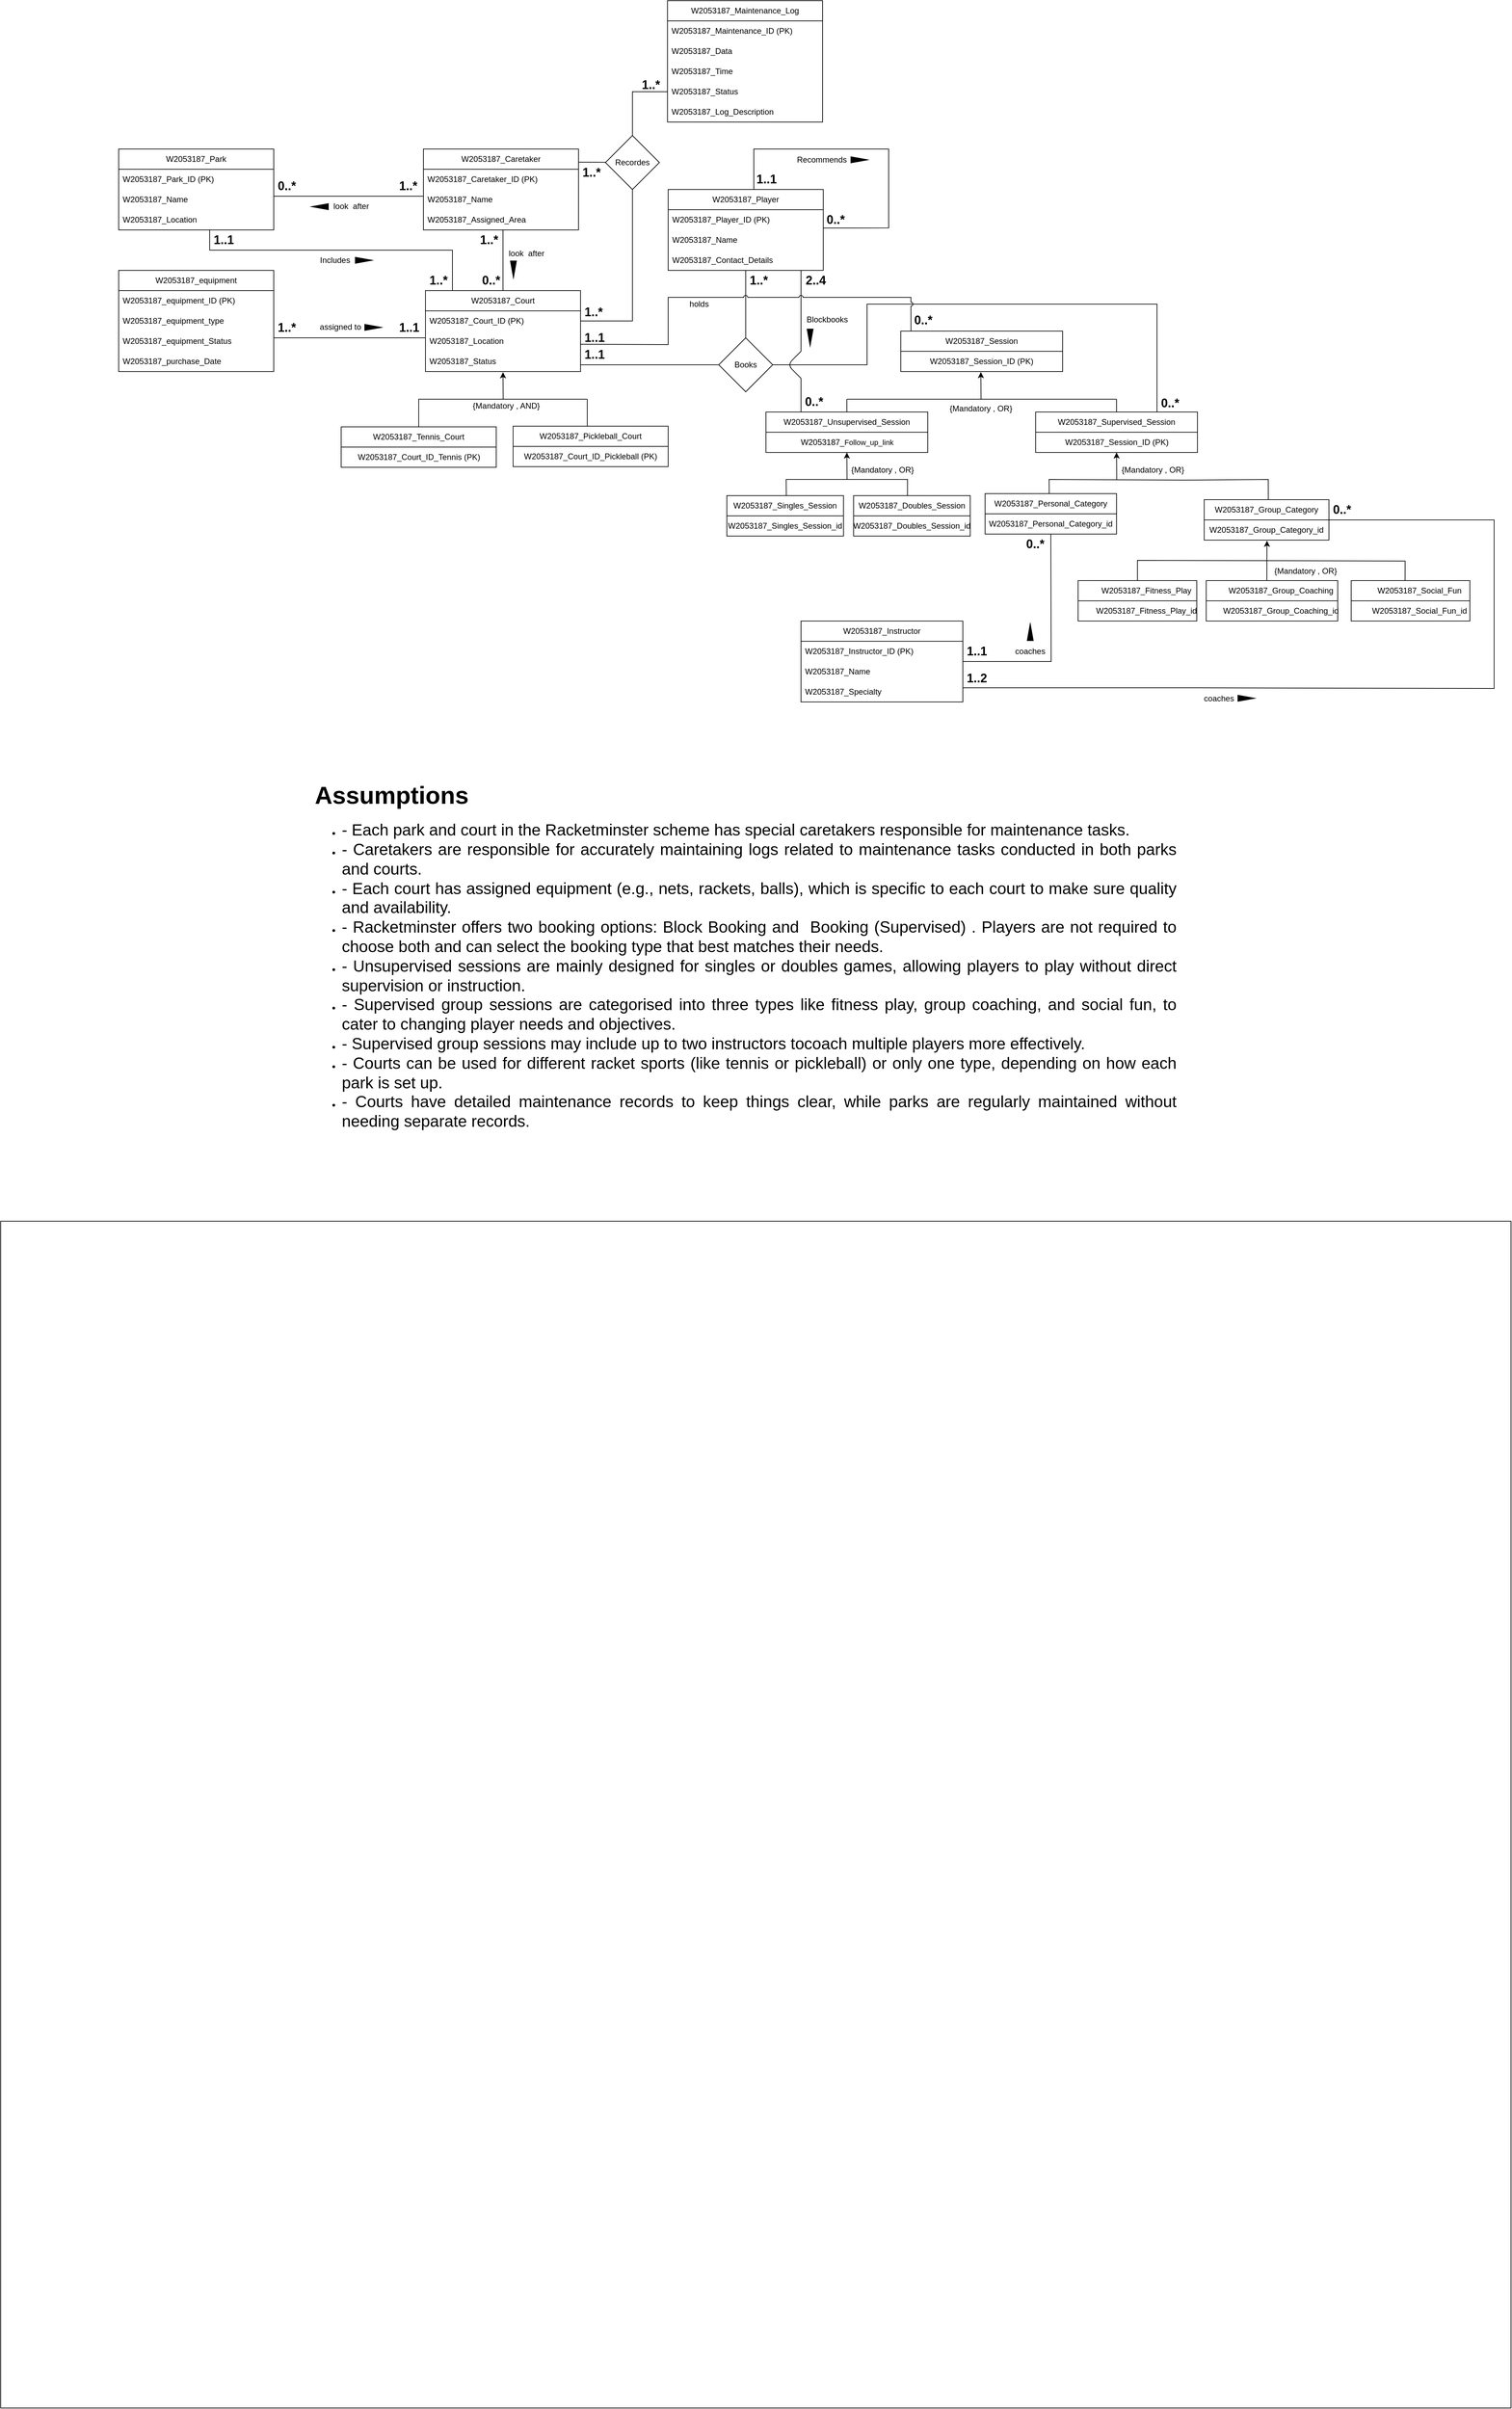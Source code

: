 <mxfile version="25.0.1">
  <diagram name="Page-1" id="_AqIk849A-7JuCAGYJIs">
    <mxGraphModel dx="650" dy="796" grid="1" gridSize="10" guides="1" tooltips="1" connect="1" arrows="1" fold="1" page="1" pageScale="1" pageWidth="850" pageHeight="1100" math="0" shadow="0">
      <root>
        <mxCell id="0" />
        <mxCell id="1" parent="0" />
        <mxCell id="FXMqaDl6zVYJmUiDCpna-1" value="W2053187_Session" style="swimlane;fontStyle=0;childLayout=stackLayout;horizontal=1;startSize=30;horizontalStack=0;resizeParent=1;resizeParentMax=0;resizeLast=0;collapsible=1;marginBottom=0;whiteSpace=wrap;html=1;" parent="1" vertex="1">
          <mxGeometry x="2265" y="610" width="240" height="60" as="geometry" />
        </mxCell>
        <mxCell id="FXMqaDl6zVYJmUiDCpna-2" value="W2053187_Session_ID (PK)" style="text;strokeColor=none;fillColor=none;align=center;verticalAlign=middle;spacingLeft=4;spacingRight=4;overflow=hidden;points=[[0,0.5],[1,0.5]];portConstraint=eastwest;rotatable=0;whiteSpace=wrap;html=1;" parent="FXMqaDl6zVYJmUiDCpna-1" vertex="1">
          <mxGeometry y="30" width="240" height="30" as="geometry" />
        </mxCell>
        <mxCell id="FXMqaDl6zVYJmUiDCpna-3" value="W2053187_Unsupervised_Session" style="swimlane;fontStyle=0;childLayout=stackLayout;horizontal=1;startSize=30;horizontalStack=0;resizeParent=1;resizeParentMax=0;resizeLast=0;collapsible=1;marginBottom=0;whiteSpace=wrap;html=1;" parent="1" vertex="1">
          <mxGeometry x="2065" y="730" width="240" height="60" as="geometry" />
        </mxCell>
        <mxCell id="FXMqaDl6zVYJmUiDCpna-4" value="&lt;span style=&quot;font-size: 12px; text-wrap-mode: wrap; background-color: rgb(251, 251, 251);&quot;&gt;W2053187_&lt;/span&gt;Follow_up_link" style="text;html=1;align=center;verticalAlign=middle;resizable=0;points=[];autosize=1;strokeColor=none;fillColor=none;fontFamily=Helvetica;fontSize=11;fontColor=default;labelBackgroundColor=default;" parent="FXMqaDl6zVYJmUiDCpna-3" vertex="1">
          <mxGeometry y="30" width="240" height="30" as="geometry" />
        </mxCell>
        <mxCell id="FXMqaDl6zVYJmUiDCpna-5" value="W2053187_Supervised_Session" style="swimlane;fontStyle=0;childLayout=stackLayout;horizontal=1;startSize=30;horizontalStack=0;resizeParent=1;resizeParentMax=0;resizeLast=0;collapsible=1;marginBottom=0;whiteSpace=wrap;html=1;" parent="1" vertex="1">
          <mxGeometry x="2465" y="730" width="240" height="60" as="geometry" />
        </mxCell>
        <mxCell id="FXMqaDl6zVYJmUiDCpna-6" value="&lt;span style=&quot;text-wrap-mode: wrap;&quot;&gt;W2053187_Session_ID (PK)&lt;/span&gt;" style="text;html=1;align=center;verticalAlign=middle;resizable=0;points=[];autosize=1;strokeColor=none;fillColor=none;" parent="FXMqaDl6zVYJmUiDCpna-5" vertex="1">
          <mxGeometry y="30" width="240" height="30" as="geometry" />
        </mxCell>
        <mxCell id="FXMqaDl6zVYJmUiDCpna-7" value="W2053187_Singles_Session" style="swimlane;fontStyle=0;childLayout=stackLayout;horizontal=1;startSize=30;horizontalStack=0;resizeParent=1;resizeParentMax=0;resizeLast=0;collapsible=1;marginBottom=0;whiteSpace=wrap;html=1;" parent="1" vertex="1">
          <mxGeometry x="2007" y="854" width="173" height="60" as="geometry" />
        </mxCell>
        <mxCell id="8P291sAO1VQeETlHJY7K-2" value="W2053187_Singles_Session_id" style="text;html=1;align=center;verticalAlign=middle;whiteSpace=wrap;rounded=0;" parent="FXMqaDl6zVYJmUiDCpna-7" vertex="1">
          <mxGeometry y="30" width="173" height="30" as="geometry" />
        </mxCell>
        <mxCell id="FXMqaDl6zVYJmUiDCpna-8" value="W2053187_Personal_Category" style="swimlane;fontStyle=0;childLayout=stackLayout;horizontal=1;startSize=30;horizontalStack=0;resizeParent=1;resizeParentMax=0;resizeLast=0;collapsible=1;marginBottom=0;whiteSpace=wrap;html=1;" parent="1" vertex="1">
          <mxGeometry x="2390" y="851" width="195" height="60" as="geometry" />
        </mxCell>
        <mxCell id="8P291sAO1VQeETlHJY7K-4" value="W2053187_Personal_Category_id" style="text;html=1;align=center;verticalAlign=middle;whiteSpace=wrap;rounded=0;" parent="FXMqaDl6zVYJmUiDCpna-8" vertex="1">
          <mxGeometry y="30" width="195" height="30" as="geometry" />
        </mxCell>
        <mxCell id="FXMqaDl6zVYJmUiDCpna-9" value="W2053187_Group_Category" style="swimlane;fontStyle=0;childLayout=stackLayout;horizontal=1;startSize=30;horizontalStack=0;resizeParent=1;resizeParentMax=0;resizeLast=0;collapsible=1;marginBottom=0;whiteSpace=wrap;html=1;" parent="1" vertex="1">
          <mxGeometry x="2715" y="860" width="185" height="60" as="geometry" />
        </mxCell>
        <mxCell id="FXMqaDl6zVYJmUiDCpna-13" value="" style="endArrow=classic;html=1;rounded=0;entryX=0.512;entryY=0.997;entryDx=0;entryDy=0;entryPerimeter=0;" parent="FXMqaDl6zVYJmUiDCpna-9" edge="1">
          <mxGeometry width="50" height="50" relative="1" as="geometry">
            <mxPoint x="93" y="91" as="sourcePoint" />
            <mxPoint x="93.112" y="60.91" as="targetPoint" />
          </mxGeometry>
        </mxCell>
        <mxCell id="ftEtEHd6b6UoMxQYzBpm-1" value="W2053187_Group_Category_id" style="text;html=1;align=center;verticalAlign=middle;whiteSpace=wrap;rounded=0;" parent="FXMqaDl6zVYJmUiDCpna-9" vertex="1">
          <mxGeometry y="30" width="185" height="30" as="geometry" />
        </mxCell>
        <mxCell id="FXMqaDl6zVYJmUiDCpna-14" value="" style="endArrow=classic;html=1;rounded=0;strokeColor=default;align=center;verticalAlign=middle;fontFamily=Helvetica;fontSize=11;fontColor=default;labelBackgroundColor=default;curved=1;entryX=0.503;entryY=1.025;entryDx=0;entryDy=0;entryPerimeter=0;" parent="1" edge="1">
          <mxGeometry width="50" height="50" relative="1" as="geometry">
            <mxPoint x="2384" y="711" as="sourcePoint" />
            <mxPoint x="2383.72" y="670.75" as="targetPoint" />
          </mxGeometry>
        </mxCell>
        <mxCell id="FXMqaDl6zVYJmUiDCpna-15" value="" style="endArrow=none;html=1;rounded=0;strokeColor=default;align=center;verticalAlign=middle;fontFamily=Helvetica;fontSize=11;fontColor=default;labelBackgroundColor=default;curved=1;" parent="1" edge="1">
          <mxGeometry width="50" height="50" relative="1" as="geometry">
            <mxPoint x="2585" y="711" as="sourcePoint" />
            <mxPoint x="2185" y="711" as="targetPoint" />
          </mxGeometry>
        </mxCell>
        <mxCell id="FXMqaDl6zVYJmUiDCpna-16" value="" style="endArrow=none;html=1;rounded=0;strokeColor=default;align=center;verticalAlign=middle;fontFamily=Helvetica;fontSize=11;fontColor=default;labelBackgroundColor=default;curved=1;exitX=0.5;exitY=0;exitDx=0;exitDy=0;" parent="1" source="FXMqaDl6zVYJmUiDCpna-3" edge="1">
          <mxGeometry width="50" height="50" relative="1" as="geometry">
            <mxPoint x="2175" y="711" as="sourcePoint" />
            <mxPoint x="2185" y="711" as="targetPoint" />
          </mxGeometry>
        </mxCell>
        <mxCell id="FXMqaDl6zVYJmUiDCpna-17" value="" style="endArrow=none;html=1;rounded=0;strokeColor=default;align=center;verticalAlign=middle;fontFamily=Helvetica;fontSize=11;fontColor=default;labelBackgroundColor=default;curved=1;exitX=0.5;exitY=0;exitDx=0;exitDy=0;" parent="1" edge="1">
          <mxGeometry width="50" height="50" relative="1" as="geometry">
            <mxPoint x="2585" y="730" as="sourcePoint" />
            <mxPoint x="2585" y="711" as="targetPoint" />
          </mxGeometry>
        </mxCell>
        <mxCell id="FXMqaDl6zVYJmUiDCpna-18" value="" style="endArrow=none;html=1;rounded=0;strokeColor=default;align=center;verticalAlign=middle;fontFamily=Helvetica;fontSize=11;fontColor=default;labelBackgroundColor=default;curved=0;entryX=0.51;entryY=-0.001;entryDx=0;entryDy=0;entryPerimeter=0;exitX=0.462;exitY=0.002;exitDx=0;exitDy=0;exitPerimeter=0;" parent="1" source="FXMqaDl6zVYJmUiDCpna-108" target="FXMqaDl6zVYJmUiDCpna-7" edge="1">
          <mxGeometry width="50" height="50" relative="1" as="geometry">
            <mxPoint x="2275" y="831" as="sourcePoint" />
            <mxPoint x="2095" y="850" as="targetPoint" />
            <Array as="points">
              <mxPoint x="2275" y="830" />
              <mxPoint x="2095" y="830" />
            </Array>
          </mxGeometry>
        </mxCell>
        <mxCell id="FXMqaDl6zVYJmUiDCpna-19" value="" style="endArrow=none;html=1;rounded=0;strokeColor=default;align=center;verticalAlign=middle;fontFamily=Helvetica;fontSize=11;fontColor=default;labelBackgroundColor=default;curved=0;exitX=0.514;exitY=0;exitDx=0;exitDy=0;exitPerimeter=0;" parent="1" source="FXMqaDl6zVYJmUiDCpna-9" edge="1">
          <mxGeometry width="50" height="50" relative="1" as="geometry">
            <mxPoint x="2830" y="831" as="sourcePoint" />
            <mxPoint x="2685" y="831" as="targetPoint" />
            <Array as="points">
              <mxPoint x="2810" y="830" />
            </Array>
          </mxGeometry>
        </mxCell>
        <mxCell id="FXMqaDl6zVYJmUiDCpna-20" value="" style="endArrow=none;html=1;rounded=0;strokeColor=default;align=center;verticalAlign=middle;fontFamily=Helvetica;fontSize=11;fontColor=default;labelBackgroundColor=default;curved=0;entryX=0.488;entryY=0.002;entryDx=0;entryDy=0;entryPerimeter=0;" parent="1" target="FXMqaDl6zVYJmUiDCpna-8" edge="1">
          <mxGeometry width="50" height="50" relative="1" as="geometry">
            <mxPoint x="2685" y="831" as="sourcePoint" />
            <mxPoint x="2485" y="850" as="targetPoint" />
            <Array as="points">
              <mxPoint x="2485" y="830" />
            </Array>
          </mxGeometry>
        </mxCell>
        <mxCell id="FXMqaDl6zVYJmUiDCpna-21" value="W2053187_Instructor" style="swimlane;fontStyle=0;childLayout=stackLayout;horizontal=1;startSize=30;horizontalStack=0;resizeParent=1;resizeParentMax=0;resizeLast=0;collapsible=1;marginBottom=0;whiteSpace=wrap;html=1;" parent="1" vertex="1">
          <mxGeometry x="2117" y="1040" width="240" height="120" as="geometry" />
        </mxCell>
        <mxCell id="FXMqaDl6zVYJmUiDCpna-22" value="W2053187_Instructor_ID (PK)" style="text;strokeColor=none;fillColor=none;align=left;verticalAlign=middle;spacingLeft=4;spacingRight=4;overflow=hidden;points=[[0,0.5],[1,0.5]];portConstraint=eastwest;rotatable=0;whiteSpace=wrap;html=1;" parent="FXMqaDl6zVYJmUiDCpna-21" vertex="1">
          <mxGeometry y="30" width="240" height="30" as="geometry" />
        </mxCell>
        <mxCell id="FXMqaDl6zVYJmUiDCpna-23" value="W2053187_Name" style="text;strokeColor=none;fillColor=none;align=left;verticalAlign=middle;spacingLeft=4;spacingRight=4;overflow=hidden;points=[[0,0.5],[1,0.5]];portConstraint=eastwest;rotatable=0;whiteSpace=wrap;html=1;" parent="FXMqaDl6zVYJmUiDCpna-21" vertex="1">
          <mxGeometry y="60" width="240" height="30" as="geometry" />
        </mxCell>
        <mxCell id="FXMqaDl6zVYJmUiDCpna-24" value="W2053187_Specialty" style="text;strokeColor=none;fillColor=none;align=left;verticalAlign=middle;spacingLeft=4;spacingRight=4;overflow=hidden;points=[[0,0.5],[1,0.5]];portConstraint=eastwest;rotatable=0;whiteSpace=wrap;html=1;" parent="FXMqaDl6zVYJmUiDCpna-21" vertex="1">
          <mxGeometry y="90" width="240" height="30" as="geometry" />
        </mxCell>
        <mxCell id="FXMqaDl6zVYJmUiDCpna-25" value="W2053187_Maintenance_Log" style="swimlane;fontStyle=0;childLayout=stackLayout;horizontal=1;startSize=30;horizontalStack=0;resizeParent=1;resizeParentMax=0;resizeLast=0;collapsible=1;marginBottom=0;whiteSpace=wrap;html=1;" parent="1" vertex="1">
          <mxGeometry x="1919" y="120" width="230" height="180" as="geometry" />
        </mxCell>
        <mxCell id="FXMqaDl6zVYJmUiDCpna-26" value="W2053187_&lt;span style=&quot;text-align: center;&quot;&gt;Maintenance&lt;/span&gt;_ID (PK)" style="text;strokeColor=none;fillColor=none;align=left;verticalAlign=middle;spacingLeft=4;spacingRight=4;overflow=hidden;points=[[0,0.5],[1,0.5]];portConstraint=eastwest;rotatable=0;whiteSpace=wrap;html=1;" parent="FXMqaDl6zVYJmUiDCpna-25" vertex="1">
          <mxGeometry y="30" width="230" height="30" as="geometry" />
        </mxCell>
        <mxCell id="FXMqaDl6zVYJmUiDCpna-27" value="W2053187_Data" style="text;strokeColor=none;fillColor=none;align=left;verticalAlign=middle;spacingLeft=4;spacingRight=4;overflow=hidden;points=[[0,0.5],[1,0.5]];portConstraint=eastwest;rotatable=0;whiteSpace=wrap;html=1;" parent="FXMqaDl6zVYJmUiDCpna-25" vertex="1">
          <mxGeometry y="60" width="230" height="30" as="geometry" />
        </mxCell>
        <mxCell id="FXMqaDl6zVYJmUiDCpna-28" value="W2053187_Time" style="text;strokeColor=none;fillColor=none;align=left;verticalAlign=middle;spacingLeft=4;spacingRight=4;overflow=hidden;points=[[0,0.5],[1,0.5]];portConstraint=eastwest;rotatable=0;whiteSpace=wrap;html=1;" parent="FXMqaDl6zVYJmUiDCpna-25" vertex="1">
          <mxGeometry y="90" width="230" height="30" as="geometry" />
        </mxCell>
        <mxCell id="FXMqaDl6zVYJmUiDCpna-29" value="W2053187_Status" style="text;strokeColor=none;fillColor=none;align=left;verticalAlign=middle;spacingLeft=4;spacingRight=4;overflow=hidden;points=[[0,0.5],[1,0.5]];portConstraint=eastwest;rotatable=0;whiteSpace=wrap;html=1;" parent="FXMqaDl6zVYJmUiDCpna-25" vertex="1">
          <mxGeometry y="120" width="230" height="30" as="geometry" />
        </mxCell>
        <mxCell id="FXMqaDl6zVYJmUiDCpna-30" value="W2053187_Log_Description" style="text;strokeColor=none;fillColor=none;align=left;verticalAlign=middle;spacingLeft=4;spacingRight=4;overflow=hidden;points=[[0,0.5],[1,0.5]];portConstraint=eastwest;rotatable=0;whiteSpace=wrap;html=1;" parent="FXMqaDl6zVYJmUiDCpna-25" vertex="1">
          <mxGeometry y="150" width="230" height="30" as="geometry" />
        </mxCell>
        <mxCell id="FXMqaDl6zVYJmUiDCpna-31" value="W2053187_Court" style="swimlane;fontStyle=0;childLayout=stackLayout;horizontal=1;startSize=30;horizontalStack=0;resizeParent=1;resizeParentMax=0;resizeLast=0;collapsible=1;marginBottom=0;whiteSpace=wrap;html=1;" parent="1" vertex="1">
          <mxGeometry x="1560" y="550" width="230" height="120" as="geometry" />
        </mxCell>
        <mxCell id="FXMqaDl6zVYJmUiDCpna-32" value="W2053187_Court_ID (PK)" style="text;strokeColor=none;fillColor=none;align=left;verticalAlign=middle;spacingLeft=4;spacingRight=4;overflow=hidden;points=[[0,0.5],[1,0.5]];portConstraint=eastwest;rotatable=0;whiteSpace=wrap;html=1;" parent="FXMqaDl6zVYJmUiDCpna-31" vertex="1">
          <mxGeometry y="30" width="230" height="30" as="geometry" />
        </mxCell>
        <mxCell id="FXMqaDl6zVYJmUiDCpna-33" value="W2053187_Location" style="text;strokeColor=none;fillColor=none;align=left;verticalAlign=middle;spacingLeft=4;spacingRight=4;overflow=hidden;points=[[0,0.5],[1,0.5]];portConstraint=eastwest;rotatable=0;whiteSpace=wrap;html=1;" parent="FXMqaDl6zVYJmUiDCpna-31" vertex="1">
          <mxGeometry y="60" width="230" height="30" as="geometry" />
        </mxCell>
        <mxCell id="FXMqaDl6zVYJmUiDCpna-34" value="W2053187_Status" style="text;strokeColor=none;fillColor=none;align=left;verticalAlign=middle;spacingLeft=4;spacingRight=4;overflow=hidden;points=[[0,0.5],[1,0.5]];portConstraint=eastwest;rotatable=0;whiteSpace=wrap;html=1;" parent="FXMqaDl6zVYJmUiDCpna-31" vertex="1">
          <mxGeometry y="90" width="230" height="30" as="geometry" />
        </mxCell>
        <mxCell id="FXMqaDl6zVYJmUiDCpna-35" value="W2053187_Player" style="swimlane;fontStyle=0;childLayout=stackLayout;horizontal=1;startSize=30;horizontalStack=0;resizeParent=1;resizeParentMax=0;resizeLast=0;collapsible=1;marginBottom=0;whiteSpace=wrap;html=1;" parent="1" vertex="1">
          <mxGeometry x="1920" y="400" width="230" height="120" as="geometry" />
        </mxCell>
        <mxCell id="FXMqaDl6zVYJmUiDCpna-36" value="&lt;div style=&quot;text-align: center;&quot;&gt;&lt;span style=&quot;background-color: initial;&quot;&gt;W2053187_Player&lt;/span&gt;&lt;span style=&quot;background-color: initial;&quot;&gt;_ID (PK)&lt;/span&gt;&lt;/div&gt;" style="text;strokeColor=none;fillColor=none;align=left;verticalAlign=middle;spacingLeft=4;spacingRight=4;overflow=hidden;points=[[0,0.5],[1,0.5]];portConstraint=eastwest;rotatable=0;whiteSpace=wrap;html=1;" parent="FXMqaDl6zVYJmUiDCpna-35" vertex="1">
          <mxGeometry y="30" width="230" height="30" as="geometry" />
        </mxCell>
        <mxCell id="FXMqaDl6zVYJmUiDCpna-37" value="W2053187_Name" style="text;strokeColor=none;fillColor=none;align=left;verticalAlign=middle;spacingLeft=4;spacingRight=4;overflow=hidden;points=[[0,0.5],[1,0.5]];portConstraint=eastwest;rotatable=0;whiteSpace=wrap;html=1;" parent="FXMqaDl6zVYJmUiDCpna-35" vertex="1">
          <mxGeometry y="60" width="230" height="30" as="geometry" />
        </mxCell>
        <mxCell id="FXMqaDl6zVYJmUiDCpna-38" value="W2053187_Contact_Details" style="text;strokeColor=none;fillColor=none;align=left;verticalAlign=middle;spacingLeft=4;spacingRight=4;overflow=hidden;points=[[0,0.5],[1,0.5]];portConstraint=eastwest;rotatable=0;whiteSpace=wrap;html=1;" parent="FXMqaDl6zVYJmUiDCpna-35" vertex="1">
          <mxGeometry y="90" width="230" height="30" as="geometry" />
        </mxCell>
        <mxCell id="FXMqaDl6zVYJmUiDCpna-39" value="W2053187_Park" style="swimlane;fontStyle=0;childLayout=stackLayout;horizontal=1;startSize=30;horizontalStack=0;resizeParent=1;resizeParentMax=0;resizeLast=0;collapsible=1;marginBottom=0;whiteSpace=wrap;html=1;fillColor=none;" parent="1" vertex="1">
          <mxGeometry x="1105" y="340" width="230" height="120" as="geometry" />
        </mxCell>
        <mxCell id="FXMqaDl6zVYJmUiDCpna-40" value="&lt;div style=&quot;text-align: center;&quot;&gt;&lt;span style=&quot;background-color: initial;&quot;&gt;W2053187_Park&lt;/span&gt;&lt;span style=&quot;background-color: initial;&quot;&gt;_ID (PK)&lt;/span&gt;&lt;/div&gt;" style="text;strokeColor=none;fillColor=none;align=left;verticalAlign=middle;spacingLeft=4;spacingRight=4;overflow=hidden;points=[[0,0.5],[1,0.5]];portConstraint=eastwest;rotatable=0;whiteSpace=wrap;html=1;" parent="FXMqaDl6zVYJmUiDCpna-39" vertex="1">
          <mxGeometry y="30" width="230" height="30" as="geometry" />
        </mxCell>
        <mxCell id="FXMqaDl6zVYJmUiDCpna-124" value="" style="endArrow=none;html=1;rounded=0;entryX=0.174;entryY=0;entryDx=0;entryDy=0;entryPerimeter=0;" parent="FXMqaDl6zVYJmUiDCpna-39" target="FXMqaDl6zVYJmUiDCpna-31" edge="1">
          <mxGeometry width="50" height="50" relative="1" as="geometry">
            <mxPoint x="135" y="120" as="sourcePoint" />
            <mxPoint x="185" y="70" as="targetPoint" />
            <Array as="points">
              <mxPoint x="135" y="150" />
              <mxPoint x="495" y="150" />
            </Array>
          </mxGeometry>
        </mxCell>
        <mxCell id="FXMqaDl6zVYJmUiDCpna-41" value="W2053187_Name" style="text;strokeColor=none;fillColor=none;align=left;verticalAlign=middle;spacingLeft=4;spacingRight=4;overflow=hidden;points=[[0,0.5],[1,0.5]];portConstraint=eastwest;rotatable=0;whiteSpace=wrap;html=1;" parent="FXMqaDl6zVYJmUiDCpna-39" vertex="1">
          <mxGeometry y="60" width="230" height="30" as="geometry" />
        </mxCell>
        <mxCell id="FXMqaDl6zVYJmUiDCpna-42" value="W2053187_Location" style="text;strokeColor=none;fillColor=none;align=left;verticalAlign=middle;spacingLeft=4;spacingRight=4;overflow=hidden;points=[[0,0.5],[1,0.5]];portConstraint=eastwest;rotatable=0;whiteSpace=wrap;html=1;" parent="FXMqaDl6zVYJmUiDCpna-39" vertex="1">
          <mxGeometry y="90" width="230" height="30" as="geometry" />
        </mxCell>
        <mxCell id="FXMqaDl6zVYJmUiDCpna-43" value="W2053187_Caretaker" style="swimlane;fontStyle=0;childLayout=stackLayout;horizontal=1;startSize=30;horizontalStack=0;resizeParent=1;resizeParentMax=0;resizeLast=0;collapsible=1;marginBottom=0;whiteSpace=wrap;html=1;" parent="1" vertex="1">
          <mxGeometry x="1557" y="340" width="230" height="120" as="geometry" />
        </mxCell>
        <mxCell id="FXMqaDl6zVYJmUiDCpna-44" value="&lt;div style=&quot;text-align: center;&quot;&gt;&lt;span style=&quot;background-color: initial;&quot;&gt;W2053187_Caretaker&lt;/span&gt;&lt;span style=&quot;background-color: initial;&quot;&gt;_ID (PK)&lt;/span&gt;&lt;/div&gt;" style="text;strokeColor=none;fillColor=none;align=left;verticalAlign=middle;spacingLeft=4;spacingRight=4;overflow=hidden;points=[[0,0.5],[1,0.5]];portConstraint=eastwest;rotatable=0;whiteSpace=wrap;html=1;" parent="FXMqaDl6zVYJmUiDCpna-43" vertex="1">
          <mxGeometry y="30" width="230" height="30" as="geometry" />
        </mxCell>
        <mxCell id="FXMqaDl6zVYJmUiDCpna-45" value="W2053187_Name" style="text;strokeColor=none;fillColor=none;align=left;verticalAlign=middle;spacingLeft=4;spacingRight=4;overflow=hidden;points=[[0,0.5],[1,0.5]];portConstraint=eastwest;rotatable=0;whiteSpace=wrap;html=1;" parent="FXMqaDl6zVYJmUiDCpna-43" vertex="1">
          <mxGeometry y="60" width="230" height="30" as="geometry" />
        </mxCell>
        <mxCell id="FXMqaDl6zVYJmUiDCpna-46" value="W2053187_Assigned_Area" style="text;strokeColor=none;fillColor=none;align=left;verticalAlign=middle;spacingLeft=4;spacingRight=4;overflow=hidden;points=[[0,0.5],[1,0.5]];portConstraint=eastwest;rotatable=0;whiteSpace=wrap;html=1;" parent="FXMqaDl6zVYJmUiDCpna-43" vertex="1">
          <mxGeometry y="90" width="230" height="30" as="geometry" />
        </mxCell>
        <mxCell id="FXMqaDl6zVYJmUiDCpna-47" value="W2053187_Tennis_Court" style="swimlane;fontStyle=0;childLayout=stackLayout;horizontal=1;startSize=30;horizontalStack=0;resizeParent=1;resizeParentMax=0;resizeLast=0;collapsible=1;marginBottom=0;whiteSpace=wrap;html=1;" parent="1" vertex="1">
          <mxGeometry x="1435" y="752" width="230" height="60" as="geometry" />
        </mxCell>
        <mxCell id="FXMqaDl6zVYJmUiDCpna-119" value="&lt;span style=&quot;text-align: left; text-wrap-mode: wrap;&quot;&gt;W2053187_Court_ID_Tennis (PK)&lt;/span&gt;" style="text;html=1;align=center;verticalAlign=middle;resizable=0;points=[];autosize=1;strokeColor=none;fillColor=none;" parent="FXMqaDl6zVYJmUiDCpna-47" vertex="1">
          <mxGeometry y="30" width="230" height="30" as="geometry" />
        </mxCell>
        <mxCell id="FXMqaDl6zVYJmUiDCpna-48" value="W2053187_Pickleball_Court" style="swimlane;fontStyle=0;childLayout=stackLayout;horizontal=1;startSize=30;horizontalStack=0;resizeParent=1;resizeParentMax=0;resizeLast=0;collapsible=1;marginBottom=0;whiteSpace=wrap;html=1;" parent="1" vertex="1">
          <mxGeometry x="1690" y="751" width="230" height="60" as="geometry" />
        </mxCell>
        <mxCell id="FXMqaDl6zVYJmUiDCpna-121" value="&lt;span style=&quot;text-align: left;&quot;&gt;W2053187_Court_ID_&lt;/span&gt;Pickleball&lt;span style=&quot;text-align: left;&quot;&gt;&amp;nbsp;(PK)&lt;/span&gt;" style="text;html=1;align=center;verticalAlign=middle;whiteSpace=wrap;rounded=0;" parent="FXMqaDl6zVYJmUiDCpna-48" vertex="1">
          <mxGeometry y="30" width="230" height="30" as="geometry" />
        </mxCell>
        <mxCell id="FXMqaDl6zVYJmUiDCpna-49" value="" style="endArrow=classic;html=1;rounded=0;strokeColor=default;align=center;verticalAlign=middle;fontFamily=Helvetica;fontSize=11;fontColor=default;labelBackgroundColor=default;curved=1;entryX=0.503;entryY=1.025;entryDx=0;entryDy=0;entryPerimeter=0;" parent="1" edge="1">
          <mxGeometry width="50" height="50" relative="1" as="geometry">
            <mxPoint x="1675.28" y="711.25" as="sourcePoint" />
            <mxPoint x="1675" y="671" as="targetPoint" />
          </mxGeometry>
        </mxCell>
        <mxCell id="FXMqaDl6zVYJmUiDCpna-50" value="" style="endArrow=none;html=1;rounded=0;strokeColor=default;align=center;verticalAlign=middle;fontFamily=Helvetica;fontSize=11;fontColor=default;labelBackgroundColor=default;curved=1;entryX=0.5;entryY=1;entryDx=0;entryDy=0;" parent="1" edge="1">
          <mxGeometry width="50" height="50" relative="1" as="geometry">
            <mxPoint x="1550" y="751.5" as="sourcePoint" />
            <mxPoint x="1550" y="710.5" as="targetPoint" />
          </mxGeometry>
        </mxCell>
        <mxCell id="FXMqaDl6zVYJmUiDCpna-51" value="" style="endArrow=none;html=1;rounded=0;strokeColor=default;align=center;verticalAlign=middle;fontFamily=Helvetica;fontSize=11;fontColor=default;labelBackgroundColor=default;curved=1;" parent="1" edge="1">
          <mxGeometry width="50" height="50" relative="1" as="geometry">
            <mxPoint x="1800" y="751" as="sourcePoint" />
            <mxPoint x="1800" y="711" as="targetPoint" />
          </mxGeometry>
        </mxCell>
        <mxCell id="FXMqaDl6zVYJmUiDCpna-52" value="" style="endArrow=none;html=1;rounded=0;strokeColor=default;align=center;verticalAlign=middle;fontFamily=Helvetica;fontSize=11;fontColor=default;labelBackgroundColor=default;curved=1;" parent="1" edge="1">
          <mxGeometry width="50" height="50" relative="1" as="geometry">
            <mxPoint x="1800" y="711" as="sourcePoint" />
            <mxPoint x="1550" y="711" as="targetPoint" />
          </mxGeometry>
        </mxCell>
        <mxCell id="FXMqaDl6zVYJmUiDCpna-53" value="" style="endArrow=none;html=1;rounded=0;" parent="1" edge="1">
          <mxGeometry width="50" height="50" relative="1" as="geometry">
            <mxPoint x="1335" y="410" as="sourcePoint" />
            <mxPoint x="1557" y="410" as="targetPoint" />
            <Array as="points">
              <mxPoint x="1375" y="410" />
            </Array>
          </mxGeometry>
        </mxCell>
        <mxCell id="FXMqaDl6zVYJmUiDCpna-54" value="" style="endArrow=none;html=1;rounded=0;entryX=0.513;entryY=1.007;entryDx=0;entryDy=0;exitX=0.5;exitY=0;exitDx=0;exitDy=0;entryPerimeter=0;" parent="1" source="FXMqaDl6zVYJmUiDCpna-31" target="FXMqaDl6zVYJmUiDCpna-46" edge="1">
          <mxGeometry width="50" height="50" relative="1" as="geometry">
            <mxPoint x="1385" y="560" as="sourcePoint" />
            <mxPoint x="1567" y="425" as="targetPoint" />
          </mxGeometry>
        </mxCell>
        <mxCell id="FXMqaDl6zVYJmUiDCpna-55" value="" style="endArrow=none;html=1;rounded=0;exitX=1;exitY=0.5;exitDx=0;exitDy=0;entryX=0.75;entryY=0;entryDx=0;entryDy=0;" parent="1" target="FXMqaDl6zVYJmUiDCpna-5" edge="1">
          <mxGeometry width="50" height="50" relative="1" as="geometry">
            <mxPoint x="1790" y="660" as="sourcePoint" />
            <mxPoint x="2395" y="570" as="targetPoint" />
            <Array as="points">
              <mxPoint x="2215" y="660" />
              <mxPoint x="2215" y="570" />
              <mxPoint x="2645" y="570" />
            </Array>
          </mxGeometry>
        </mxCell>
        <mxCell id="FXMqaDl6zVYJmUiDCpna-56" value="" style="endArrow=none;html=1;rounded=0;" parent="1" edge="1">
          <mxGeometry width="50" height="50" relative="1" as="geometry">
            <mxPoint x="2035" y="660" as="sourcePoint" />
            <mxPoint x="2035" y="520" as="targetPoint" />
          </mxGeometry>
        </mxCell>
        <mxCell id="FXMqaDl6zVYJmUiDCpna-57" value="" style="endArrow=none;html=1;rounded=0;entryX=0;entryY=0.5;entryDx=0;entryDy=0;exitX=1;exitY=0.5;exitDx=0;exitDy=0;" parent="1" source="FXMqaDl6zVYJmUiDCpna-32" target="FXMqaDl6zVYJmUiDCpna-29" edge="1">
          <mxGeometry width="50" height="50" relative="1" as="geometry">
            <mxPoint x="1867" y="579" as="sourcePoint" />
            <mxPoint x="1867" y="260" as="targetPoint" />
            <Array as="points">
              <mxPoint x="1867" y="595" />
              <mxPoint x="1867" y="255" />
            </Array>
          </mxGeometry>
        </mxCell>
        <mxCell id="FXMqaDl6zVYJmUiDCpna-58" value="" style="endArrow=none;html=1;rounded=0;exitX=1.003;exitY=0.162;exitDx=0;exitDy=0;exitPerimeter=0;" parent="1" source="FXMqaDl6zVYJmUiDCpna-43" target="FXMqaDl6zVYJmUiDCpna-65" edge="1">
          <mxGeometry width="50" height="50" relative="1" as="geometry">
            <mxPoint x="1787.62" y="408.52" as="sourcePoint" />
            <mxPoint x="1859" y="450" as="targetPoint" />
          </mxGeometry>
        </mxCell>
        <mxCell id="FXMqaDl6zVYJmUiDCpna-59" value="" style="endArrow=none;html=1;rounded=0;entryX=0.5;entryY=1;entryDx=0;entryDy=0;" parent="1" edge="1">
          <mxGeometry width="50" height="50" relative="1" as="geometry">
            <mxPoint x="2357" y="1100" as="sourcePoint" />
            <mxPoint x="2487.5" y="911" as="targetPoint" />
            <Array as="points">
              <mxPoint x="2488" y="1100" />
            </Array>
          </mxGeometry>
        </mxCell>
        <mxCell id="FXMqaDl6zVYJmUiDCpna-60" value="" style="endArrow=none;html=1;rounded=0;entryX=1;entryY=0.5;entryDx=0;entryDy=0;" parent="1" target="FXMqaDl6zVYJmUiDCpna-9" edge="1">
          <mxGeometry width="50" height="50" relative="1" as="geometry">
            <mxPoint x="2357" y="1139" as="sourcePoint" />
            <mxPoint x="2985" y="880" as="targetPoint" />
            <Array as="points">
              <mxPoint x="2682" y="1139" />
              <mxPoint x="3145" y="1140" />
              <mxPoint x="3145" y="890" />
            </Array>
          </mxGeometry>
        </mxCell>
        <mxCell id="FXMqaDl6zVYJmUiDCpna-61" value="" style="endArrow=none;html=1;rounded=0;" parent="1" edge="1">
          <mxGeometry width="50" height="50" relative="1" as="geometry">
            <mxPoint x="2117" y="640" as="sourcePoint" />
            <mxPoint x="2117" y="520" as="targetPoint" />
          </mxGeometry>
        </mxCell>
        <mxCell id="FXMqaDl6zVYJmUiDCpna-62" value="" style="endArrow=none;html=1;rounded=1;curved=0;" parent="1" edge="1">
          <mxGeometry width="50" height="50" relative="1" as="geometry">
            <mxPoint x="2117" y="680" as="sourcePoint" />
            <mxPoint x="2117" y="640" as="targetPoint" />
            <Array as="points">
              <mxPoint x="2097" y="660" />
            </Array>
          </mxGeometry>
        </mxCell>
        <mxCell id="FXMqaDl6zVYJmUiDCpna-63" value="" style="endArrow=none;html=1;rounded=0;" parent="1" edge="1">
          <mxGeometry width="50" height="50" relative="1" as="geometry">
            <mxPoint x="2117" y="730" as="sourcePoint" />
            <mxPoint x="2117" y="680" as="targetPoint" />
          </mxGeometry>
        </mxCell>
        <mxCell id="FXMqaDl6zVYJmUiDCpna-64" value="" style="endArrow=none;html=1;rounded=0;entryX=1;entryY=0.905;entryDx=0;entryDy=0;entryPerimeter=0;" parent="1" target="FXMqaDl6zVYJmUiDCpna-36" edge="1">
          <mxGeometry width="50" height="50" relative="1" as="geometry">
            <mxPoint x="2047" y="400" as="sourcePoint" />
            <mxPoint x="2217" y="440" as="targetPoint" />
            <Array as="points">
              <mxPoint x="2047" y="340" />
              <mxPoint x="2247" y="340" />
              <mxPoint x="2247" y="457" />
            </Array>
          </mxGeometry>
        </mxCell>
        <mxCell id="FXMqaDl6zVYJmUiDCpna-65" value="Recordes" style="rhombus;whiteSpace=wrap;html=1;" parent="1" vertex="1">
          <mxGeometry x="1827" y="320" width="80" height="80" as="geometry" />
        </mxCell>
        <mxCell id="FXMqaDl6zVYJmUiDCpna-66" value="Books" style="rhombus;whiteSpace=wrap;html=1;" parent="1" vertex="1">
          <mxGeometry x="1995" y="620" width="80" height="80" as="geometry" />
        </mxCell>
        <mxCell id="FXMqaDl6zVYJmUiDCpna-67" value="look&amp;nbsp; after" style="text;html=1;align=center;verticalAlign=middle;whiteSpace=wrap;rounded=0;" parent="1" vertex="1">
          <mxGeometry x="1415" y="410" width="70" height="30" as="geometry" />
        </mxCell>
        <mxCell id="FXMqaDl6zVYJmUiDCpna-68" value="look&amp;nbsp; after" style="text;html=1;align=center;verticalAlign=middle;whiteSpace=wrap;rounded=0;" parent="1" vertex="1">
          <mxGeometry x="1675" y="480" width="70" height="30" as="geometry" />
        </mxCell>
        <mxCell id="FXMqaDl6zVYJmUiDCpna-69" value="Recommends" style="text;strokeColor=none;fillColor=none;align=left;verticalAlign=middle;spacingLeft=4;spacingRight=4;overflow=hidden;points=[[0,0.5],[1,0.5]];portConstraint=eastwest;rotatable=0;whiteSpace=wrap;html=1;" parent="1" vertex="1">
          <mxGeometry x="2105" y="341" width="84" height="30" as="geometry" />
        </mxCell>
        <mxCell id="FXMqaDl6zVYJmUiDCpna-70" value="Blockbooks" style="text;html=1;align=center;verticalAlign=middle;whiteSpace=wrap;rounded=0;" parent="1" vertex="1">
          <mxGeometry x="2121" y="578" width="70" height="30" as="geometry" />
        </mxCell>
        <mxCell id="FXMqaDl6zVYJmUiDCpna-71" value="coaches" style="text;html=1;align=center;verticalAlign=middle;whiteSpace=wrap;rounded=0;" parent="1" vertex="1">
          <mxGeometry x="2425" y="1070" width="64" height="30" as="geometry" />
        </mxCell>
        <mxCell id="FXMqaDl6zVYJmUiDCpna-72" value="coaches" style="text;html=1;align=center;verticalAlign=middle;whiteSpace=wrap;rounded=0;" parent="1" vertex="1">
          <mxGeometry x="2705" y="1140" width="64" height="30" as="geometry" />
        </mxCell>
        <mxCell id="FXMqaDl6zVYJmUiDCpna-73" value="{Mandatory , AND}" style="text;html=1;align=center;verticalAlign=middle;whiteSpace=wrap;rounded=0;" parent="1" vertex="1">
          <mxGeometry x="1625" y="706" width="110" height="30" as="geometry" />
        </mxCell>
        <mxCell id="FXMqaDl6zVYJmUiDCpna-74" value="{Mandatory , OR}" style="text;html=1;align=center;verticalAlign=middle;whiteSpace=wrap;rounded=0;" parent="1" vertex="1">
          <mxGeometry x="2329" y="710" width="110" height="30" as="geometry" />
        </mxCell>
        <mxCell id="FXMqaDl6zVYJmUiDCpna-75" value="{Mandatory , OR}" style="text;html=1;align=center;verticalAlign=middle;whiteSpace=wrap;rounded=0;" parent="1" vertex="1">
          <mxGeometry x="2584" y="801" width="110" height="30" as="geometry" />
        </mxCell>
        <mxCell id="FXMqaDl6zVYJmUiDCpna-76" value="{Mandatory , OR}" style="text;html=1;align=center;verticalAlign=middle;whiteSpace=wrap;rounded=0;" parent="1" vertex="1">
          <mxGeometry x="2183" y="801" width="110" height="30" as="geometry" />
        </mxCell>
        <mxCell id="FXMqaDl6zVYJmUiDCpna-77" value="" style="triangle;whiteSpace=wrap;html=1;rotation=90;fillColor=#000000;" parent="1" vertex="1">
          <mxGeometry x="1678" y="514" width="25" height="9" as="geometry" />
        </mxCell>
        <mxCell id="FXMqaDl6zVYJmUiDCpna-78" value="" style="triangle;whiteSpace=wrap;html=1;rotation=90;fillColor=#000000;" parent="1" vertex="1">
          <mxGeometry x="2118" y="615" width="25" height="9" as="geometry" />
        </mxCell>
        <mxCell id="FXMqaDl6zVYJmUiDCpna-79" value="" style="triangle;whiteSpace=wrap;html=1;rotation=-90;fillColor=#000000;" parent="1" vertex="1">
          <mxGeometry x="2444.5" y="1052" width="25" height="9" as="geometry" />
        </mxCell>
        <mxCell id="FXMqaDl6zVYJmUiDCpna-80" value="" style="triangle;whiteSpace=wrap;html=1;rotation=0;fillColor=#000000;" parent="1" vertex="1">
          <mxGeometry x="2765" y="1150" width="25" height="9" as="geometry" />
        </mxCell>
        <mxCell id="FXMqaDl6zVYJmUiDCpna-81" value="" style="triangle;whiteSpace=wrap;html=1;rotation=-180;fillColor=#000000;" parent="1" vertex="1">
          <mxGeometry x="1391" y="421" width="25" height="9" as="geometry" />
        </mxCell>
        <mxCell id="FXMqaDl6zVYJmUiDCpna-82" value="&lt;b&gt;&lt;font style=&quot;font-size: 18px;&quot;&gt;1..*&lt;/font&gt;&lt;/b&gt;" style="text;strokeColor=none;fillColor=none;align=left;verticalAlign=middle;spacingLeft=4;spacingRight=4;overflow=hidden;points=[[0,0.5],[1,0.5]];portConstraint=eastwest;rotatable=0;whiteSpace=wrap;html=1;" parent="1" vertex="1">
          <mxGeometry x="1515" y="380" width="50" height="30" as="geometry" />
        </mxCell>
        <mxCell id="FXMqaDl6zVYJmUiDCpna-83" value="&lt;b&gt;&lt;font style=&quot;font-size: 18px;&quot;&gt;0..*&lt;/font&gt;&lt;/b&gt;" style="text;strokeColor=none;fillColor=none;align=left;verticalAlign=middle;spacingLeft=4;spacingRight=4;overflow=hidden;points=[[0,0.5],[1,0.5]];portConstraint=eastwest;rotatable=0;whiteSpace=wrap;html=1;" parent="1" vertex="1">
          <mxGeometry x="1335" y="380" width="50" height="30" as="geometry" />
        </mxCell>
        <mxCell id="FXMqaDl6zVYJmUiDCpna-84" value="&lt;b&gt;&lt;font style=&quot;font-size: 18px;&quot;&gt;1..*&lt;/font&gt;&lt;/b&gt;" style="text;strokeColor=none;fillColor=none;align=left;verticalAlign=middle;spacingLeft=4;spacingRight=4;overflow=hidden;points=[[0,0.5],[1,0.5]];portConstraint=eastwest;rotatable=0;whiteSpace=wrap;html=1;" parent="1" vertex="1">
          <mxGeometry x="1635" y="460" width="50" height="30" as="geometry" />
        </mxCell>
        <mxCell id="FXMqaDl6zVYJmUiDCpna-85" value="&lt;b&gt;&lt;font style=&quot;font-size: 18px;&quot;&gt;0..*&lt;/font&gt;&lt;/b&gt;" style="text;strokeColor=none;fillColor=none;align=left;verticalAlign=middle;spacingLeft=4;spacingRight=4;overflow=hidden;points=[[0,0.5],[1,0.5]];portConstraint=eastwest;rotatable=0;whiteSpace=wrap;html=1;" parent="1" vertex="1">
          <mxGeometry x="1638" y="520" width="50" height="30" as="geometry" />
        </mxCell>
        <mxCell id="FXMqaDl6zVYJmUiDCpna-86" value="&lt;b&gt;&lt;font style=&quot;font-size: 18px;&quot;&gt;1..*&lt;/font&gt;&lt;/b&gt;" style="text;strokeColor=none;fillColor=none;align=left;verticalAlign=middle;spacingLeft=4;spacingRight=4;overflow=hidden;points=[[0,0.5],[1,0.5]];portConstraint=eastwest;rotatable=0;whiteSpace=wrap;html=1;" parent="1" vertex="1">
          <mxGeometry x="1790" y="567" width="50" height="30" as="geometry" />
        </mxCell>
        <mxCell id="FXMqaDl6zVYJmUiDCpna-87" value="&lt;b&gt;&lt;font style=&quot;font-size: 18px;&quot;&gt;1..*&lt;/font&gt;&lt;/b&gt;" style="text;strokeColor=none;fillColor=none;align=left;verticalAlign=middle;spacingLeft=4;spacingRight=4;overflow=hidden;points=[[0,0.5],[1,0.5]];portConstraint=eastwest;rotatable=0;whiteSpace=wrap;html=1;" parent="1" vertex="1">
          <mxGeometry x="1787" y="360" width="50" height="30" as="geometry" />
        </mxCell>
        <mxCell id="FXMqaDl6zVYJmUiDCpna-88" value="&lt;b&gt;&lt;font style=&quot;font-size: 18px;&quot;&gt;1..*&lt;/font&gt;&lt;/b&gt;" style="text;strokeColor=none;fillColor=none;align=left;verticalAlign=middle;spacingLeft=4;spacingRight=4;overflow=hidden;points=[[0,0.5],[1,0.5]];portConstraint=eastwest;rotatable=0;whiteSpace=wrap;html=1;" parent="1" vertex="1">
          <mxGeometry x="1875" y="230" width="50" height="30" as="geometry" />
        </mxCell>
        <mxCell id="FXMqaDl6zVYJmUiDCpna-89" value="&lt;b&gt;&lt;font style=&quot;font-size: 18px;&quot;&gt;0..*&lt;/font&gt;&lt;/b&gt;" style="text;strokeColor=none;fillColor=none;align=left;verticalAlign=middle;spacingLeft=4;spacingRight=4;overflow=hidden;points=[[0,0.5],[1,0.5]];portConstraint=eastwest;rotatable=0;whiteSpace=wrap;html=1;" parent="1" vertex="1">
          <mxGeometry x="2149" y="429.5" width="50" height="30" as="geometry" />
        </mxCell>
        <mxCell id="FXMqaDl6zVYJmUiDCpna-90" value="&lt;b&gt;&lt;font style=&quot;font-size: 18px;&quot;&gt;1..1&lt;/font&gt;&lt;/b&gt;" style="text;strokeColor=none;fillColor=none;align=left;verticalAlign=middle;spacingLeft=4;spacingRight=4;overflow=hidden;points=[[0,0.5],[1,0.5]];portConstraint=eastwest;rotatable=0;whiteSpace=wrap;html=1;" parent="1" vertex="1">
          <mxGeometry x="2045" y="370" width="50" height="30" as="geometry" />
        </mxCell>
        <mxCell id="FXMqaDl6zVYJmUiDCpna-91" value="&lt;b&gt;&lt;font style=&quot;font-size: 18px;&quot;&gt;0..*&lt;/font&gt;&lt;/b&gt;" style="text;strokeColor=none;fillColor=none;align=left;verticalAlign=middle;spacingLeft=4;spacingRight=4;overflow=hidden;points=[[0,0.5],[1,0.5]];portConstraint=eastwest;rotatable=0;whiteSpace=wrap;html=1;" parent="1" vertex="1">
          <mxGeometry x="2117" y="700" width="50" height="30" as="geometry" />
        </mxCell>
        <mxCell id="FXMqaDl6zVYJmUiDCpna-92" value="&lt;b&gt;&lt;font style=&quot;font-size: 18px;&quot;&gt;2..4&lt;/font&gt;&lt;/b&gt;" style="text;strokeColor=none;fillColor=none;align=left;verticalAlign=middle;spacingLeft=4;spacingRight=4;overflow=hidden;points=[[0,0.5],[1,0.5]];portConstraint=eastwest;rotatable=0;whiteSpace=wrap;html=1;" parent="1" vertex="1">
          <mxGeometry x="2118" y="520" width="50" height="30" as="geometry" />
        </mxCell>
        <mxCell id="FXMqaDl6zVYJmUiDCpna-93" value="&lt;b&gt;&lt;font style=&quot;font-size: 18px;&quot;&gt;1..*&lt;/font&gt;&lt;/b&gt;" style="text;strokeColor=none;fillColor=none;align=left;verticalAlign=middle;spacingLeft=4;spacingRight=4;overflow=hidden;points=[[0,0.5],[1,0.5]];portConstraint=eastwest;rotatable=0;whiteSpace=wrap;html=1;" parent="1" vertex="1">
          <mxGeometry x="2035" y="520" width="50" height="30" as="geometry" />
        </mxCell>
        <mxCell id="FXMqaDl6zVYJmUiDCpna-94" value="&lt;b&gt;&lt;font style=&quot;font-size: 18px;&quot;&gt;1..1&lt;/font&gt;&lt;/b&gt;" style="text;strokeColor=none;fillColor=none;align=left;verticalAlign=middle;spacingLeft=4;spacingRight=4;overflow=hidden;points=[[0,0.5],[1,0.5]];portConstraint=eastwest;rotatable=0;whiteSpace=wrap;html=1;" parent="1" vertex="1">
          <mxGeometry x="1790" y="630" width="50" height="30" as="geometry" />
        </mxCell>
        <mxCell id="FXMqaDl6zVYJmUiDCpna-95" value="&lt;b&gt;&lt;font style=&quot;font-size: 18px;&quot;&gt;0..*&lt;/font&gt;&lt;/b&gt;" style="text;strokeColor=none;fillColor=none;align=left;verticalAlign=middle;spacingLeft=4;spacingRight=4;overflow=hidden;points=[[0,0.5],[1,0.5]];portConstraint=eastwest;rotatable=0;whiteSpace=wrap;html=1;" parent="1" vertex="1">
          <mxGeometry x="2645" y="702" width="50" height="30" as="geometry" />
        </mxCell>
        <mxCell id="FXMqaDl6zVYJmUiDCpna-96" value="&lt;b&gt;&lt;font style=&quot;font-size: 18px;&quot;&gt;0..*&lt;/font&gt;&lt;/b&gt;" style="text;strokeColor=none;fillColor=none;align=left;verticalAlign=middle;spacingLeft=4;spacingRight=4;overflow=hidden;points=[[0,0.5],[1,0.5]];portConstraint=eastwest;rotatable=0;whiteSpace=wrap;html=1;" parent="1" vertex="1">
          <mxGeometry x="2444.5" y="911" width="50" height="30" as="geometry" />
        </mxCell>
        <mxCell id="FXMqaDl6zVYJmUiDCpna-97" value="&lt;b&gt;&lt;font style=&quot;font-size: 18px;&quot;&gt;1..1&lt;/font&gt;&lt;/b&gt;" style="text;strokeColor=none;fillColor=none;align=left;verticalAlign=middle;spacingLeft=4;spacingRight=4;overflow=hidden;points=[[0,0.5],[1,0.5]];portConstraint=eastwest;rotatable=0;whiteSpace=wrap;html=1;" parent="1" vertex="1">
          <mxGeometry x="2357" y="1070" width="50" height="30" as="geometry" />
        </mxCell>
        <mxCell id="FXMqaDl6zVYJmUiDCpna-98" value="&lt;b&gt;&lt;font style=&quot;font-size: 18px;&quot;&gt;0..*&lt;/font&gt;&lt;/b&gt;" style="text;strokeColor=none;fillColor=none;align=left;verticalAlign=middle;spacingLeft=4;spacingRight=4;overflow=hidden;points=[[0,0.5],[1,0.5]];portConstraint=eastwest;rotatable=0;whiteSpace=wrap;html=1;" parent="1" vertex="1">
          <mxGeometry x="2900" y="860" width="50" height="30" as="geometry" />
        </mxCell>
        <mxCell id="FXMqaDl6zVYJmUiDCpna-99" value="&lt;b&gt;&lt;font style=&quot;font-size: 18px;&quot;&gt;1..2&lt;/font&gt;&lt;/b&gt;" style="text;strokeColor=none;fillColor=none;align=left;verticalAlign=middle;spacingLeft=4;spacingRight=4;overflow=hidden;points=[[0,0.5],[1,0.5]];portConstraint=eastwest;rotatable=0;whiteSpace=wrap;html=1;" parent="1" vertex="1">
          <mxGeometry x="2357" y="1110" width="50" height="30" as="geometry" />
        </mxCell>
        <mxCell id="FXMqaDl6zVYJmUiDCpna-100" value="" style="triangle;whiteSpace=wrap;html=1;rotation=0;fillColor=#000000;" parent="1" vertex="1">
          <mxGeometry x="2191" y="351.5" width="25" height="9" as="geometry" />
        </mxCell>
        <mxCell id="FXMqaDl6zVYJmUiDCpna-101" value="" style="endArrow=classic;html=1;rounded=0;strokeColor=default;align=center;verticalAlign=middle;fontFamily=Helvetica;fontSize=11;fontColor=default;labelBackgroundColor=default;curved=1;entryX=0.503;entryY=1.025;entryDx=0;entryDy=0;entryPerimeter=0;" parent="1" edge="1">
          <mxGeometry width="50" height="50" relative="1" as="geometry">
            <mxPoint x="2185.28" y="830.25" as="sourcePoint" />
            <mxPoint x="2185" y="790" as="targetPoint" />
          </mxGeometry>
        </mxCell>
        <mxCell id="FXMqaDl6zVYJmUiDCpna-102" value="" style="endArrow=classic;html=1;rounded=0;strokeColor=default;align=center;verticalAlign=middle;fontFamily=Helvetica;fontSize=11;fontColor=default;labelBackgroundColor=default;curved=1;entryX=0.503;entryY=1.025;entryDx=0;entryDy=0;entryPerimeter=0;" parent="1" edge="1">
          <mxGeometry width="50" height="50" relative="1" as="geometry">
            <mxPoint x="2585.28" y="830.25" as="sourcePoint" />
            <mxPoint x="2585" y="790" as="targetPoint" />
          </mxGeometry>
        </mxCell>
        <mxCell id="FXMqaDl6zVYJmUiDCpna-103" value="&lt;span style=&quot;text-align: left; white-space: pre;&quot;&gt;&#x9;&lt;/span&gt;&lt;span style=&quot;text-align: left;&quot;&gt;W2053187_Fitness_Play&lt;/span&gt;" style="swimlane;fontStyle=0;childLayout=stackLayout;horizontal=1;startSize=30;horizontalStack=0;resizeParent=1;resizeParentMax=0;resizeLast=0;collapsible=1;marginBottom=0;whiteSpace=wrap;html=1;" parent="1" vertex="1">
          <mxGeometry x="2528" y="980" width="176" height="60" as="geometry" />
        </mxCell>
        <mxCell id="8P291sAO1VQeETlHJY7K-5" value="&lt;span style=&quot;text-align: left; white-space: pre;&quot;&gt;&#x9;&lt;/span&gt;&lt;span style=&quot;text-align: left;&quot;&gt;W2053187_Fitness_Play_id&lt;/span&gt;" style="text;html=1;align=center;verticalAlign=middle;whiteSpace=wrap;rounded=0;" parent="FXMqaDl6zVYJmUiDCpna-103" vertex="1">
          <mxGeometry y="30" width="176" height="30" as="geometry" />
        </mxCell>
        <mxCell id="FXMqaDl6zVYJmUiDCpna-104" value="&lt;span style=&quot;text-align: left; white-space: pre;&quot;&gt;&#x9;&lt;/span&gt;&lt;span style=&quot;text-align: left;&quot;&gt;W2053187_Group_Coaching&lt;/span&gt;" style="swimlane;fontStyle=0;childLayout=stackLayout;horizontal=1;startSize=30;horizontalStack=0;resizeParent=1;resizeParentMax=0;resizeLast=0;collapsible=1;marginBottom=0;whiteSpace=wrap;html=1;" parent="1" vertex="1">
          <mxGeometry x="2718" y="980" width="195" height="60" as="geometry" />
        </mxCell>
        <mxCell id="8P291sAO1VQeETlHJY7K-6" value="&lt;span style=&quot;text-align: left; white-space: pre;&quot;&gt;&#x9;&lt;/span&gt;&lt;span style=&quot;text-align: left;&quot;&gt;W2053187_Group_Coaching_id&lt;/span&gt;" style="text;html=1;align=center;verticalAlign=middle;whiteSpace=wrap;rounded=0;" parent="FXMqaDl6zVYJmUiDCpna-104" vertex="1">
          <mxGeometry y="30" width="195" height="30" as="geometry" />
        </mxCell>
        <mxCell id="FXMqaDl6zVYJmUiDCpna-105" value="&lt;span style=&quot;text-align: left; white-space: pre;&quot;&gt;&#x9;&lt;/span&gt;&lt;span style=&quot;text-align: left;&quot;&gt;W2053187_Social_Fun&lt;/span&gt;" style="swimlane;fontStyle=0;childLayout=stackLayout;horizontal=1;startSize=30;horizontalStack=0;resizeParent=1;resizeParentMax=0;resizeLast=0;collapsible=1;marginBottom=0;whiteSpace=wrap;html=1;" parent="1" vertex="1">
          <mxGeometry x="2933" y="980" width="176" height="60" as="geometry" />
        </mxCell>
        <mxCell id="8P291sAO1VQeETlHJY7K-7" value="&lt;span style=&quot;text-align: left; white-space: pre;&quot;&gt;&#x9;&lt;/span&gt;&lt;span style=&quot;text-align: left;&quot;&gt;W2053187_Social_Fun_id&lt;/span&gt;" style="text;html=1;align=center;verticalAlign=middle;whiteSpace=wrap;rounded=0;" parent="FXMqaDl6zVYJmUiDCpna-105" vertex="1">
          <mxGeometry y="30" width="176" height="30" as="geometry" />
        </mxCell>
        <mxCell id="FXMqaDl6zVYJmUiDCpna-106" value="" style="endArrow=none;html=1;rounded=0;entryX=0.454;entryY=-0.006;entryDx=0;entryDy=0;entryPerimeter=0;" parent="1" target="FXMqaDl6zVYJmUiDCpna-105" edge="1">
          <mxGeometry width="50" height="50" relative="1" as="geometry">
            <mxPoint x="2616" y="980" as="sourcePoint" />
            <mxPoint x="2988" y="951" as="targetPoint" />
            <Array as="points">
              <mxPoint x="2616" y="950" />
              <mxPoint x="3013" y="951" />
            </Array>
          </mxGeometry>
        </mxCell>
        <mxCell id="FXMqaDl6zVYJmUiDCpna-107" value="" style="endArrow=none;html=1;rounded=0;exitX=0.461;exitY=0.006;exitDx=0;exitDy=0;exitPerimeter=0;" parent="1" source="FXMqaDl6zVYJmUiDCpna-104" edge="1">
          <mxGeometry width="50" height="50" relative="1" as="geometry">
            <mxPoint x="2808" y="971" as="sourcePoint" />
            <mxPoint x="2808" y="951" as="targetPoint" />
          </mxGeometry>
        </mxCell>
        <mxCell id="FXMqaDl6zVYJmUiDCpna-108" value="W2053187_Doubles_Session" style="swimlane;fontStyle=0;childLayout=stackLayout;horizontal=1;startSize=30;horizontalStack=0;resizeParent=1;resizeParentMax=0;resizeLast=0;collapsible=1;marginBottom=0;whiteSpace=wrap;html=1;" parent="1" vertex="1">
          <mxGeometry x="2195" y="854" width="173" height="60" as="geometry" />
        </mxCell>
        <mxCell id="8P291sAO1VQeETlHJY7K-3" value="W2053187_Doubles_Session_id" style="text;html=1;align=center;verticalAlign=middle;whiteSpace=wrap;rounded=0;" parent="FXMqaDl6zVYJmUiDCpna-108" vertex="1">
          <mxGeometry y="30" width="173" height="30" as="geometry" />
        </mxCell>
        <mxCell id="FXMqaDl6zVYJmUiDCpna-109" value="W2053187_equipment" style="swimlane;fontStyle=0;childLayout=stackLayout;horizontal=1;startSize=30;horizontalStack=0;resizeParent=1;resizeParentMax=0;resizeLast=0;collapsible=1;marginBottom=0;whiteSpace=wrap;html=1;" parent="1" vertex="1">
          <mxGeometry x="1105" y="520" width="230" height="150" as="geometry" />
        </mxCell>
        <mxCell id="FXMqaDl6zVYJmUiDCpna-110" value="W2053187_equipment_ID (PK)" style="text;strokeColor=none;fillColor=none;align=left;verticalAlign=middle;spacingLeft=4;spacingRight=4;overflow=hidden;points=[[0,0.5],[1,0.5]];portConstraint=eastwest;rotatable=0;whiteSpace=wrap;html=1;" parent="FXMqaDl6zVYJmUiDCpna-109" vertex="1">
          <mxGeometry y="30" width="230" height="30" as="geometry" />
        </mxCell>
        <mxCell id="FXMqaDl6zVYJmUiDCpna-111" value="W2053187_equipment_type" style="text;strokeColor=none;fillColor=none;align=left;verticalAlign=middle;spacingLeft=4;spacingRight=4;overflow=hidden;points=[[0,0.5],[1,0.5]];portConstraint=eastwest;rotatable=0;whiteSpace=wrap;html=1;" parent="FXMqaDl6zVYJmUiDCpna-109" vertex="1">
          <mxGeometry y="60" width="230" height="30" as="geometry" />
        </mxCell>
        <mxCell id="FXMqaDl6zVYJmUiDCpna-112" value="W2053187_equipment_Status" style="text;strokeColor=none;fillColor=none;align=left;verticalAlign=middle;spacingLeft=4;spacingRight=4;overflow=hidden;points=[[0,0.5],[1,0.5]];portConstraint=eastwest;rotatable=0;whiteSpace=wrap;html=1;" parent="FXMqaDl6zVYJmUiDCpna-109" vertex="1">
          <mxGeometry y="90" width="230" height="30" as="geometry" />
        </mxCell>
        <mxCell id="FXMqaDl6zVYJmUiDCpna-113" value="W2053187_purchase_Date" style="text;strokeColor=none;fillColor=none;align=left;verticalAlign=middle;spacingLeft=4;spacingRight=4;overflow=hidden;points=[[0,0.5],[1,0.5]];portConstraint=eastwest;rotatable=0;whiteSpace=wrap;html=1;" parent="FXMqaDl6zVYJmUiDCpna-109" vertex="1">
          <mxGeometry y="120" width="230" height="30" as="geometry" />
        </mxCell>
        <mxCell id="FXMqaDl6zVYJmUiDCpna-114" value="" style="endArrow=none;html=1;rounded=0;" parent="1" edge="1">
          <mxGeometry width="50" height="50" relative="1" as="geometry">
            <mxPoint x="1335" y="620" as="sourcePoint" />
            <mxPoint x="1560" y="620" as="targetPoint" />
            <Array as="points">
              <mxPoint x="1378" y="620" />
            </Array>
          </mxGeometry>
        </mxCell>
        <mxCell id="FXMqaDl6zVYJmUiDCpna-115" value="assigned to" style="text;html=1;align=center;verticalAlign=middle;whiteSpace=wrap;rounded=0;" parent="1" vertex="1">
          <mxGeometry x="1399" y="589" width="70" height="30" as="geometry" />
        </mxCell>
        <mxCell id="FXMqaDl6zVYJmUiDCpna-116" value="" style="triangle;whiteSpace=wrap;html=1;rotation=0;fillColor=#000000;" parent="1" vertex="1">
          <mxGeometry x="1470" y="600" width="25" height="9" as="geometry" />
        </mxCell>
        <mxCell id="FXMqaDl6zVYJmUiDCpna-117" value="&lt;b&gt;&lt;font style=&quot;font-size: 18px;&quot;&gt;1..1&lt;/font&gt;&lt;/b&gt;" style="text;strokeColor=none;fillColor=none;align=left;verticalAlign=middle;spacingLeft=4;spacingRight=4;overflow=hidden;points=[[0,0.5],[1,0.5]];portConstraint=eastwest;rotatable=0;whiteSpace=wrap;html=1;" parent="1" vertex="1">
          <mxGeometry x="1515" y="590" width="50" height="30" as="geometry" />
        </mxCell>
        <mxCell id="FXMqaDl6zVYJmUiDCpna-118" value="&lt;b&gt;&lt;font style=&quot;font-size: 18px;&quot;&gt;1..*&lt;/font&gt;&lt;/b&gt;" style="text;strokeColor=none;fillColor=none;align=left;verticalAlign=middle;spacingLeft=4;spacingRight=4;overflow=hidden;points=[[0,0.5],[1,0.5]];portConstraint=eastwest;rotatable=0;whiteSpace=wrap;html=1;" parent="1" vertex="1">
          <mxGeometry x="1335" y="590" width="50" height="30" as="geometry" />
        </mxCell>
        <mxCell id="FXMqaDl6zVYJmUiDCpna-125" value="Includes" style="text;html=1;align=center;verticalAlign=middle;whiteSpace=wrap;rounded=0;" parent="1" vertex="1">
          <mxGeometry x="1391" y="490" width="70" height="30" as="geometry" />
        </mxCell>
        <mxCell id="FXMqaDl6zVYJmUiDCpna-126" value="" style="triangle;whiteSpace=wrap;html=1;rotation=0;fillColor=#000000;" parent="1" vertex="1">
          <mxGeometry x="1456" y="500.5" width="25" height="9" as="geometry" />
        </mxCell>
        <mxCell id="FXMqaDl6zVYJmUiDCpna-127" value="&lt;b&gt;&lt;font style=&quot;font-size: 18px;&quot;&gt;1..*&lt;/font&gt;&lt;/b&gt;" style="text;strokeColor=none;fillColor=none;align=left;verticalAlign=middle;spacingLeft=4;spacingRight=4;overflow=hidden;points=[[0,0.5],[1,0.5]];portConstraint=eastwest;rotatable=0;whiteSpace=wrap;html=1;" parent="1" vertex="1">
          <mxGeometry x="1560" y="520" width="50" height="30" as="geometry" />
        </mxCell>
        <mxCell id="FXMqaDl6zVYJmUiDCpna-128" value="&lt;b&gt;&lt;font style=&quot;font-size: 18px;&quot;&gt;1..1&lt;/font&gt;&lt;/b&gt;" style="text;strokeColor=none;fillColor=none;align=left;verticalAlign=middle;spacingLeft=4;spacingRight=4;overflow=hidden;points=[[0,0.5],[1,0.5]];portConstraint=eastwest;rotatable=0;whiteSpace=wrap;html=1;" parent="1" vertex="1">
          <mxGeometry x="1240" y="460" width="50" height="30" as="geometry" />
        </mxCell>
        <mxCell id="8P291sAO1VQeETlHJY7K-1" value="&lt;h1 style=&quot;margin-top: 0px;&quot;&gt;&lt;font style=&quot;font-size: 36px;&quot;&gt;Assumptions&lt;/font&gt;&lt;/h1&gt;&lt;p&gt;&lt;/p&gt;&lt;ul&gt;&lt;li style=&quot;text-align: justify;&quot;&gt;&lt;span style=&quot;font-size: 24px;&quot;&gt;- Each park and court in the Racketminster scheme has special caretakers responsible for maintenance tasks.&lt;/span&gt;&lt;/li&gt;&lt;li style=&quot;text-align: justify;&quot;&gt;&lt;span style=&quot;font-size: 24px;&quot;&gt;- Caretakers are responsible for accurately maintaining logs related to maintenance tasks conducted in both parks and courts.&lt;/span&gt;&lt;/li&gt;&lt;li style=&quot;text-align: justify;&quot;&gt;&lt;span style=&quot;font-size: 24px;&quot;&gt;- Each court has assigned equipment (e.g., nets, rackets, balls), which is specific to each court to make sure quality and availability.&lt;/span&gt;&lt;/li&gt;&lt;li style=&quot;text-align: justify;&quot;&gt;&lt;span style=&quot;font-size: 24px;&quot;&gt;- Racketminster offers two booking options: Block Booking and&amp;nbsp; Booking (Supervised) . Players are not required to choose both and can select the booking type that best matches their needs.&lt;/span&gt;&lt;/li&gt;&lt;li style=&quot;text-align: justify;&quot;&gt;&lt;span style=&quot;font-size: 24px;&quot;&gt;- Unsupervised sessions are mainly designed for singles or doubles games, allowing players to play without direct supervision or instruction.&lt;/span&gt;&lt;/li&gt;&lt;li style=&quot;text-align: justify;&quot;&gt;&lt;span style=&quot;font-size: 24px;&quot;&gt;- Supervised group sessions are categorised into three types like fitness play, group coaching, and social fun, to cater to changing player needs and objectives.&lt;/span&gt;&lt;/li&gt;&lt;li style=&quot;text-align: justify;&quot;&gt;&lt;span style=&quot;font-size: 24px;&quot;&gt;- Supervised group sessions may include up to two instructors tocoach multiple players more effectively.&lt;/span&gt;&lt;/li&gt;&lt;li style=&quot;text-align: justify;&quot;&gt;&lt;span style=&quot;font-size: 24px;&quot;&gt;- Courts can be used for different racket sports (like tennis or pickleball) or only one type, depending on how each park is set up.&lt;/span&gt;&lt;/li&gt;&lt;li style=&quot;text-align: justify;&quot;&gt;&lt;span style=&quot;font-size: 24px;&quot;&gt;- Courts have detailed maintenance records to keep things clear, while parks are regularly maintained without needing separate records.&lt;/span&gt;&lt;/li&gt;&lt;/ul&gt;&lt;p&gt;&lt;/p&gt;" style="text;html=1;whiteSpace=wrap;overflow=hidden;rounded=0;" parent="1" vertex="1">
          <mxGeometry x="1394" y="1270" width="1280" height="690" as="geometry" />
        </mxCell>
        <mxCell id="FXMqaDl6zVYJmUiDCpna-123" value="{Mandatory , OR}" style="text;html=1;align=center;verticalAlign=middle;whiteSpace=wrap;rounded=0;" parent="1" vertex="1">
          <mxGeometry x="2768" y="951" width="195" height="30" as="geometry" />
        </mxCell>
        <mxCell id="-TgTT-V-02__XtDvlx8i-1" value="" style="rounded=0;whiteSpace=wrap;html=1;fillColor=none;" vertex="1" parent="1">
          <mxGeometry x="930" y="1930" width="2240" height="1760" as="geometry" />
        </mxCell>
        <mxCell id="-TgTT-V-02__XtDvlx8i-2" value="" style="endArrow=none;html=1;rounded=0;exitX=-0.013;exitY=-0.017;exitDx=0;exitDy=0;entryX=0.063;entryY=0;entryDx=0;entryDy=0;entryPerimeter=0;exitPerimeter=0;jumpStyle=arc;" edge="1" parent="1" source="FXMqaDl6zVYJmUiDCpna-94" target="FXMqaDl6zVYJmUiDCpna-1">
          <mxGeometry width="50" height="50" relative="1" as="geometry">
            <mxPoint x="1910" y="630" as="sourcePoint" />
            <mxPoint x="1960" y="625" as="targetPoint" />
            <Array as="points">
              <mxPoint x="1920" y="630" />
              <mxPoint x="1920" y="560" />
              <mxPoint x="2280" y="560" />
            </Array>
          </mxGeometry>
        </mxCell>
        <mxCell id="-TgTT-V-02__XtDvlx8i-3" value="holds" style="text;html=1;align=center;verticalAlign=middle;whiteSpace=wrap;rounded=0;" vertex="1" parent="1">
          <mxGeometry x="1931" y="555" width="70" height="30" as="geometry" />
        </mxCell>
        <mxCell id="-TgTT-V-02__XtDvlx8i-4" value="&lt;b&gt;&lt;font style=&quot;font-size: 18px;&quot;&gt;1..1&lt;/font&gt;&lt;/b&gt;" style="text;strokeColor=none;fillColor=none;align=left;verticalAlign=middle;spacingLeft=4;spacingRight=4;overflow=hidden;points=[[0,0.5],[1,0.5]];portConstraint=eastwest;rotatable=0;whiteSpace=wrap;html=1;" vertex="1" parent="1">
          <mxGeometry x="1790" y="604.5" width="50" height="30" as="geometry" />
        </mxCell>
        <mxCell id="-TgTT-V-02__XtDvlx8i-5" value="&lt;b&gt;&lt;font style=&quot;font-size: 18px;&quot;&gt;0..*&lt;/font&gt;&lt;/b&gt;" style="text;strokeColor=none;fillColor=none;align=left;verticalAlign=middle;spacingLeft=4;spacingRight=4;overflow=hidden;points=[[0,0.5],[1,0.5]];portConstraint=eastwest;rotatable=0;whiteSpace=wrap;html=1;" vertex="1" parent="1">
          <mxGeometry x="2279" y="579" width="50" height="30" as="geometry" />
        </mxCell>
      </root>
    </mxGraphModel>
  </diagram>
</mxfile>
